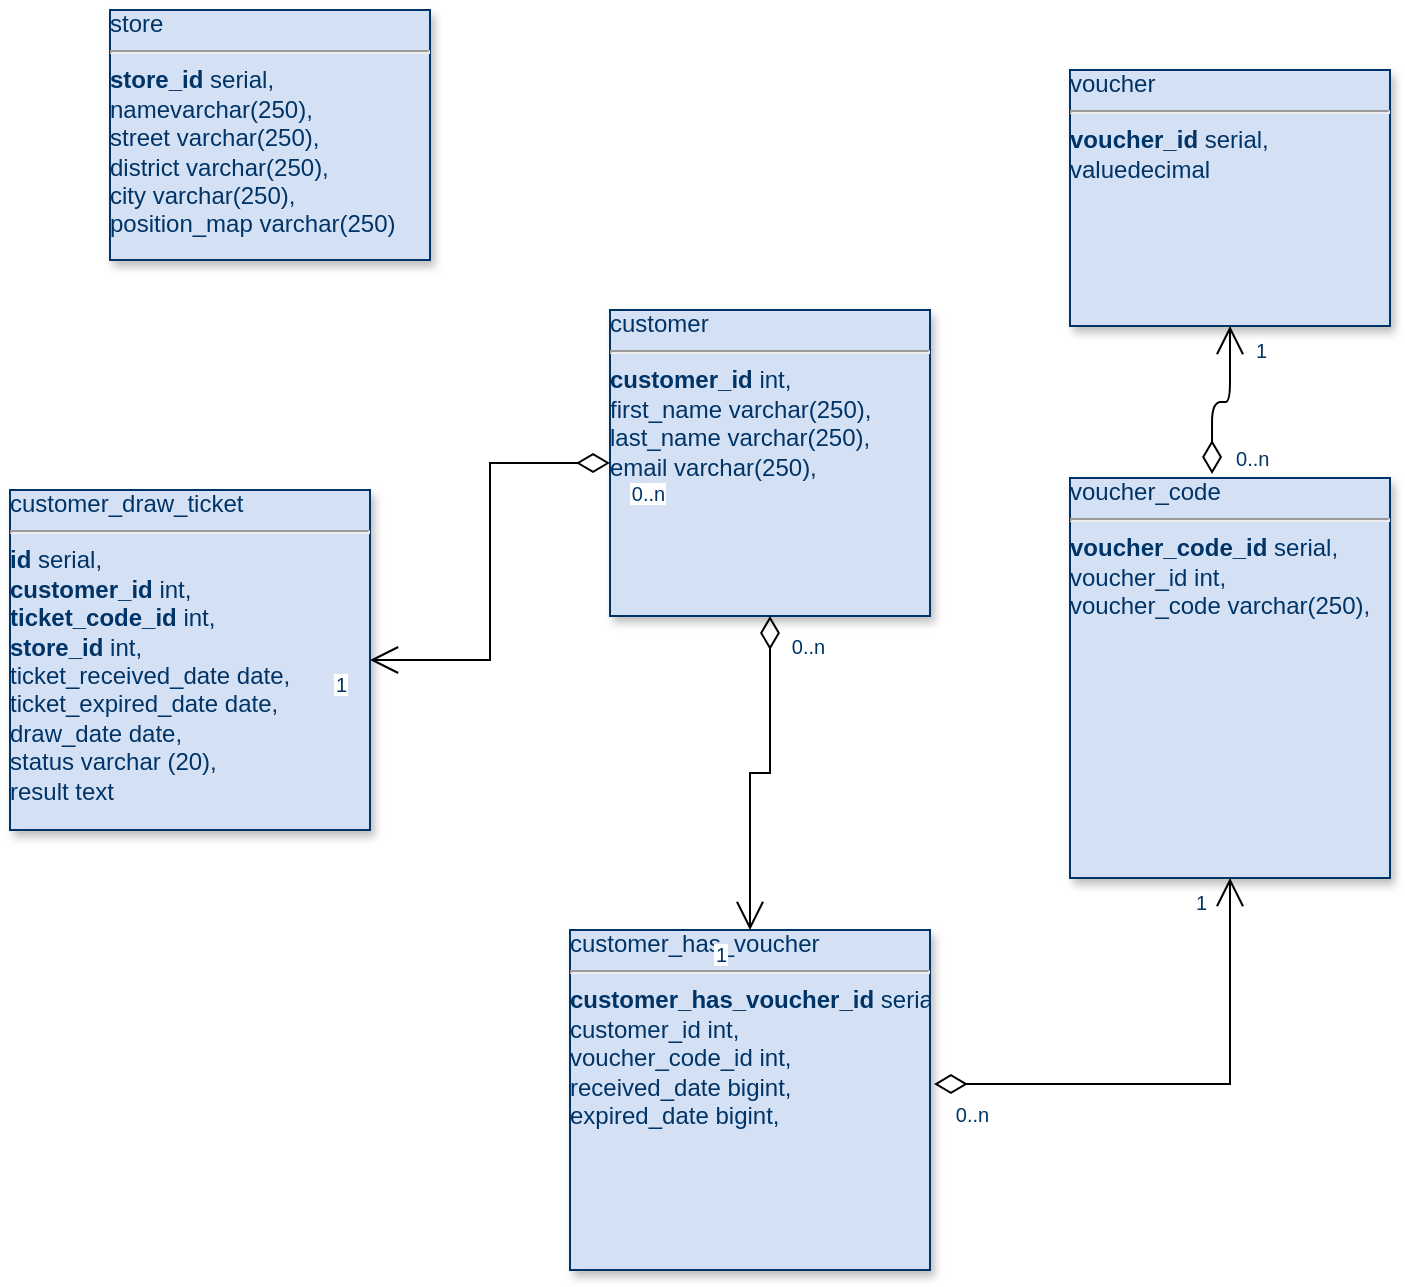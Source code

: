 <mxfile version="11.0.8" type="device"><diagram id="86sNWpunmPumECnkFEIt" name="Page-1"><mxGraphModel dx="946" dy="616" grid="1" gridSize="10" guides="1" tooltips="1" connect="1" arrows="1" fold="1" page="1" pageScale="1" pageWidth="850" pageHeight="1100" math="0" shadow="0"><root><mxCell id="0"/><mxCell id="1" parent="0"/><mxCell id="RvW8pmb7AT1L08wYgJQj-2" value="&lt;div&gt;customer&lt;/div&gt;&lt;hr&gt;&lt;div&gt;&lt;div&gt;&lt;b&gt;customer_id &lt;/b&gt;&lt;span&gt;int&lt;/span&gt;,&lt;/div&gt;&lt;div&gt;   first_name &lt;span&gt;varchar&lt;/span&gt;(&lt;span&gt;250&lt;/span&gt;),&lt;/div&gt;&lt;div&gt;   last_name &lt;span&gt;varchar&lt;/span&gt;(&lt;span&gt;250&lt;/span&gt;),&lt;/div&gt;&lt;div&gt;   email &lt;span&gt;varchar&lt;/span&gt;(&lt;span&gt;250&lt;/span&gt;),&lt;/div&gt;&lt;/div&gt;" style="verticalAlign=top;align=left;overflow=fill;fontSize=12;fontFamily=Helvetica;html=1;strokeColor=#003366;shadow=1;fillColor=#D4E1F5;fontColor=#003366" vertex="1" parent="1"><mxGeometry x="320" y="190" width="160" height="153" as="geometry"/></mxCell><mxCell id="RvW8pmb7AT1L08wYgJQj-3" value="&lt;div&gt;customer_has_voucher&lt;/div&gt;&lt;hr&gt;&lt;div&gt;&lt;div&gt;&lt;b&gt;customer_has_voucher_id &lt;/b&gt;&lt;span&gt;serial&lt;/span&gt;,&lt;/div&gt;&lt;div&gt;   customer_id &lt;span&gt;int&lt;/span&gt;,&lt;/div&gt;&lt;div&gt;   voucher_code_id &lt;span&gt;int&lt;/span&gt;,&lt;/div&gt;&lt;div&gt;   received_date &lt;span&gt;bigint&lt;/span&gt;,&lt;/div&gt;&lt;div&gt;   expired_date &lt;span&gt;bigint&lt;/span&gt;,&lt;/div&gt;&lt;/div&gt;" style="verticalAlign=top;align=left;overflow=fill;fontSize=12;fontFamily=Helvetica;html=1;strokeColor=#003366;shadow=1;fillColor=#D4E1F5;fontColor=#003366" vertex="1" parent="1"><mxGeometry x="300" y="500" width="180" height="170" as="geometry"/></mxCell><mxCell id="RvW8pmb7AT1L08wYgJQj-4" value="&lt;div&gt;customer_draw_ticket&lt;/div&gt;&lt;hr&gt;&lt;div&gt;&lt;div&gt;&lt;b&gt;id &lt;/b&gt;&lt;span&gt;serial&lt;/span&gt;,&lt;/div&gt;&lt;div&gt;&lt;b&gt;   customer_id&lt;/b&gt; &lt;span&gt;int&lt;/span&gt;,&lt;/div&gt;&lt;div&gt;&lt;b&gt;   ticket_code_id&lt;/b&gt; &lt;span&gt;int&lt;/span&gt;,&lt;/div&gt;&lt;div&gt;&lt;b&gt;store_id&lt;/b&gt; int,&lt;/div&gt;&lt;div&gt;ticket_received_date &lt;span&gt;date&lt;/span&gt;,&lt;/div&gt;&lt;div&gt;ticket_expired_date &lt;span&gt;date&lt;/span&gt;,&lt;/div&gt;&lt;/div&gt;&lt;div&gt;draw_date date,&lt;/div&gt;&lt;div&gt;status varchar (20),&lt;/div&gt;&lt;div&gt;result text&lt;/div&gt;" style="verticalAlign=top;align=left;overflow=fill;fontSize=12;fontFamily=Helvetica;html=1;strokeColor=#003366;shadow=1;fillColor=#D4E1F5;fontColor=#003366" vertex="1" parent="1"><mxGeometry x="20" y="280" width="180" height="170" as="geometry"/></mxCell><mxCell id="RvW8pmb7AT1L08wYgJQj-5" value="&lt;div&gt;voucher&lt;/div&gt;&lt;hr&gt;&lt;div&gt;&lt;div&gt;&lt;div&gt;&lt;b&gt;voucher_id &lt;/b&gt;&lt;span&gt;serial&lt;/span&gt;,&lt;/div&gt;&lt;div&gt;&lt;span&gt;value&lt;/span&gt;&lt;span&gt;decimal&lt;/span&gt;&lt;/div&gt;&lt;/div&gt;&lt;/div&gt;" style="verticalAlign=top;align=left;overflow=fill;fontSize=12;fontFamily=Helvetica;html=1;strokeColor=#003366;shadow=1;fillColor=#D4E1F5;fontColor=#003366" vertex="1" parent="1"><mxGeometry x="550" y="70" width="160" height="128" as="geometry"/></mxCell><mxCell id="RvW8pmb7AT1L08wYgJQj-6" value="&lt;div&gt;&lt;div&gt;voucher_code&lt;/div&gt;&lt;/div&gt;&lt;hr&gt;&lt;div&gt;&lt;div&gt;&lt;div&gt;&lt;b&gt;voucher_code_id &lt;/b&gt;&lt;span&gt;serial&lt;/span&gt;,&lt;/div&gt;&lt;div&gt;   voucher_id &lt;span&gt;int&lt;/span&gt;,&lt;/div&gt;&lt;div&gt;   voucher_code &lt;span&gt;varchar&lt;/span&gt;(&lt;span&gt;250&lt;/span&gt;),&lt;/div&gt;&lt;/div&gt;&lt;/div&gt;" style="verticalAlign=top;align=left;overflow=fill;fontSize=12;fontFamily=Helvetica;html=1;strokeColor=#003366;shadow=1;fillColor=#D4E1F5;fontColor=#003366" vertex="1" parent="1"><mxGeometry x="550" y="274.0" width="160" height="200" as="geometry"/></mxCell><mxCell id="RvW8pmb7AT1L08wYgJQj-7" value="&lt;div&gt;store&lt;/div&gt;&lt;hr&gt;&lt;div&gt;&lt;div&gt;&lt;b&gt;store_id &lt;/b&gt;&lt;span&gt;serial&lt;/span&gt;,&lt;/div&gt;&lt;div&gt;&lt;span&gt;name&lt;/span&gt;&lt;span&gt;varchar&lt;/span&gt;(&lt;span&gt;250&lt;/span&gt;),&lt;/div&gt;&lt;div&gt;   street &lt;span&gt;varchar&lt;/span&gt;(&lt;span&gt;250&lt;/span&gt;),&lt;/div&gt;&lt;div&gt;   district &lt;span&gt;varchar&lt;/span&gt;(&lt;span&gt;250&lt;/span&gt;),&lt;/div&gt;&lt;div&gt;   city &lt;span&gt;varchar&lt;/span&gt;(&lt;span&gt;250&lt;/span&gt;),&lt;/div&gt;&lt;div&gt;   position_map &lt;span&gt;varchar&lt;/span&gt;(&lt;span&gt;250&lt;/span&gt;)&lt;/div&gt;&lt;/div&gt;" style="verticalAlign=top;align=left;overflow=fill;fontSize=12;fontFamily=Helvetica;html=1;strokeColor=#003366;shadow=1;fillColor=#D4E1F5;fontColor=#003366" vertex="1" parent="1"><mxGeometry x="70.0" y="40.0" width="160" height="125" as="geometry"/></mxCell><mxCell id="RvW8pmb7AT1L08wYgJQj-8" value="" style="endArrow=open;endSize=12;startArrow=diamondThin;startSize=14;startFill=0;edgeStyle=orthogonalEdgeStyle;exitX=0.444;exitY=-0.01;exitDx=0;exitDy=0;exitPerimeter=0;entryX=0.5;entryY=1;entryDx=0;entryDy=0;" edge="1" parent="1" source="RvW8pmb7AT1L08wYgJQj-6" target="RvW8pmb7AT1L08wYgJQj-5"><mxGeometry x="824.36" y="641.5" as="geometry"><mxPoint x="262" y="344" as="sourcePoint"/><mxPoint x="271" y="229.5" as="targetPoint"/></mxGeometry></mxCell><mxCell id="RvW8pmb7AT1L08wYgJQj-9" value="0..n" style="resizable=0;align=left;verticalAlign=top;labelBackgroundColor=#ffffff;fontSize=10;strokeColor=#003366;shadow=1;fillColor=#D4E1F5;fontColor=#003366" connectable="0" vertex="1" parent="RvW8pmb7AT1L08wYgJQj-8"><mxGeometry x="-1" relative="1" as="geometry"><mxPoint x="10" y="-20" as="offset"/></mxGeometry></mxCell><mxCell id="RvW8pmb7AT1L08wYgJQj-10" value="1" style="resizable=0;align=right;verticalAlign=top;labelBackgroundColor=#ffffff;fontSize=10;strokeColor=#003366;shadow=1;fillColor=#D4E1F5;fontColor=#003366" connectable="0" vertex="1" parent="RvW8pmb7AT1L08wYgJQj-8"><mxGeometry x="1" relative="1" as="geometry"><mxPoint x="20" as="offset"/></mxGeometry></mxCell><mxCell id="RvW8pmb7AT1L08wYgJQj-11" value="" style="endArrow=open;endSize=12;startArrow=diamondThin;startSize=14;startFill=0;edgeStyle=orthogonalEdgeStyle;rounded=0;entryX=0.5;entryY=1;entryDx=0;entryDy=0;exitX=1.011;exitY=0.453;exitDx=0;exitDy=0;exitPerimeter=0;" edge="1" parent="1" source="RvW8pmb7AT1L08wYgJQj-3" target="RvW8pmb7AT1L08wYgJQj-6"><mxGeometry x="614.36" y="485.5" as="geometry"><mxPoint x="640" y="600" as="sourcePoint"/><mxPoint x="271" y="542" as="targetPoint"/></mxGeometry></mxCell><mxCell id="RvW8pmb7AT1L08wYgJQj-12" value="0..n" style="resizable=0;align=left;verticalAlign=top;labelBackgroundColor=#ffffff;fontSize=10;strokeColor=#003366;shadow=1;fillColor=#D4E1F5;fontColor=#003366" connectable="0" vertex="1" parent="RvW8pmb7AT1L08wYgJQj-11"><mxGeometry x="-1" relative="1" as="geometry"><mxPoint x="8.92" y="3.04" as="offset"/></mxGeometry></mxCell><mxCell id="RvW8pmb7AT1L08wYgJQj-13" value="1" style="resizable=0;align=right;verticalAlign=top;labelBackgroundColor=#ffffff;fontSize=10;strokeColor=#003366;shadow=1;fillColor=#D4E1F5;fontColor=#003366" connectable="0" vertex="1" parent="RvW8pmb7AT1L08wYgJQj-11"><mxGeometry x="1" relative="1" as="geometry"><mxPoint x="-10" as="offset"/></mxGeometry></mxCell><mxCell id="RvW8pmb7AT1L08wYgJQj-14" value="" style="endArrow=open;endSize=12;startArrow=diamondThin;startSize=14;startFill=0;edgeStyle=orthogonalEdgeStyle;rounded=0;entryX=1;entryY=0.5;entryDx=0;entryDy=0;exitX=0;exitY=0.5;exitDx=0;exitDy=0;" edge="1" parent="1" source="RvW8pmb7AT1L08wYgJQj-2" target="RvW8pmb7AT1L08wYgJQj-4"><mxGeometry x="624.36" y="495.5" as="geometry"><mxPoint x="352" y="520" as="sourcePoint"/><mxPoint x="322" y="310" as="targetPoint"/></mxGeometry></mxCell><mxCell id="RvW8pmb7AT1L08wYgJQj-15" value="0..n" style="resizable=0;align=left;verticalAlign=top;labelBackgroundColor=#ffffff;fontSize=10;strokeColor=#003366;shadow=1;fillColor=#D4E1F5;fontColor=#003366" connectable="0" vertex="1" parent="RvW8pmb7AT1L08wYgJQj-14"><mxGeometry x="-1" relative="1" as="geometry"><mxPoint x="8.92" y="3.04" as="offset"/></mxGeometry></mxCell><mxCell id="RvW8pmb7AT1L08wYgJQj-16" value="1" style="resizable=0;align=right;verticalAlign=top;labelBackgroundColor=#ffffff;fontSize=10;strokeColor=#003366;shadow=1;fillColor=#D4E1F5;fontColor=#003366" connectable="0" vertex="1" parent="RvW8pmb7AT1L08wYgJQj-14"><mxGeometry x="1" relative="1" as="geometry"><mxPoint x="-10" as="offset"/></mxGeometry></mxCell><mxCell id="RvW8pmb7AT1L08wYgJQj-17" value="" style="endArrow=open;endSize=12;startArrow=diamondThin;startSize=14;startFill=0;edgeStyle=orthogonalEdgeStyle;rounded=0;exitX=0.5;exitY=1;exitDx=0;exitDy=0;" edge="1" parent="1" source="RvW8pmb7AT1L08wYgJQj-2" target="RvW8pmb7AT1L08wYgJQj-3"><mxGeometry x="634.36" y="505.5" as="geometry"><mxPoint x="345" y="691.5" as="sourcePoint"/><mxPoint x="291" y="562" as="targetPoint"/></mxGeometry></mxCell><mxCell id="RvW8pmb7AT1L08wYgJQj-18" value="0..n" style="resizable=0;align=left;verticalAlign=top;labelBackgroundColor=#ffffff;fontSize=10;strokeColor=#003366;shadow=1;fillColor=#D4E1F5;fontColor=#003366" connectable="0" vertex="1" parent="RvW8pmb7AT1L08wYgJQj-17"><mxGeometry x="-1" relative="1" as="geometry"><mxPoint x="8.92" y="3.04" as="offset"/></mxGeometry></mxCell><mxCell id="RvW8pmb7AT1L08wYgJQj-19" value="1" style="resizable=0;align=right;verticalAlign=top;labelBackgroundColor=#ffffff;fontSize=10;strokeColor=#003366;shadow=1;fillColor=#D4E1F5;fontColor=#003366" connectable="0" vertex="1" parent="RvW8pmb7AT1L08wYgJQj-17"><mxGeometry x="1" relative="1" as="geometry"><mxPoint x="-10" as="offset"/></mxGeometry></mxCell></root></mxGraphModel></diagram></mxfile>